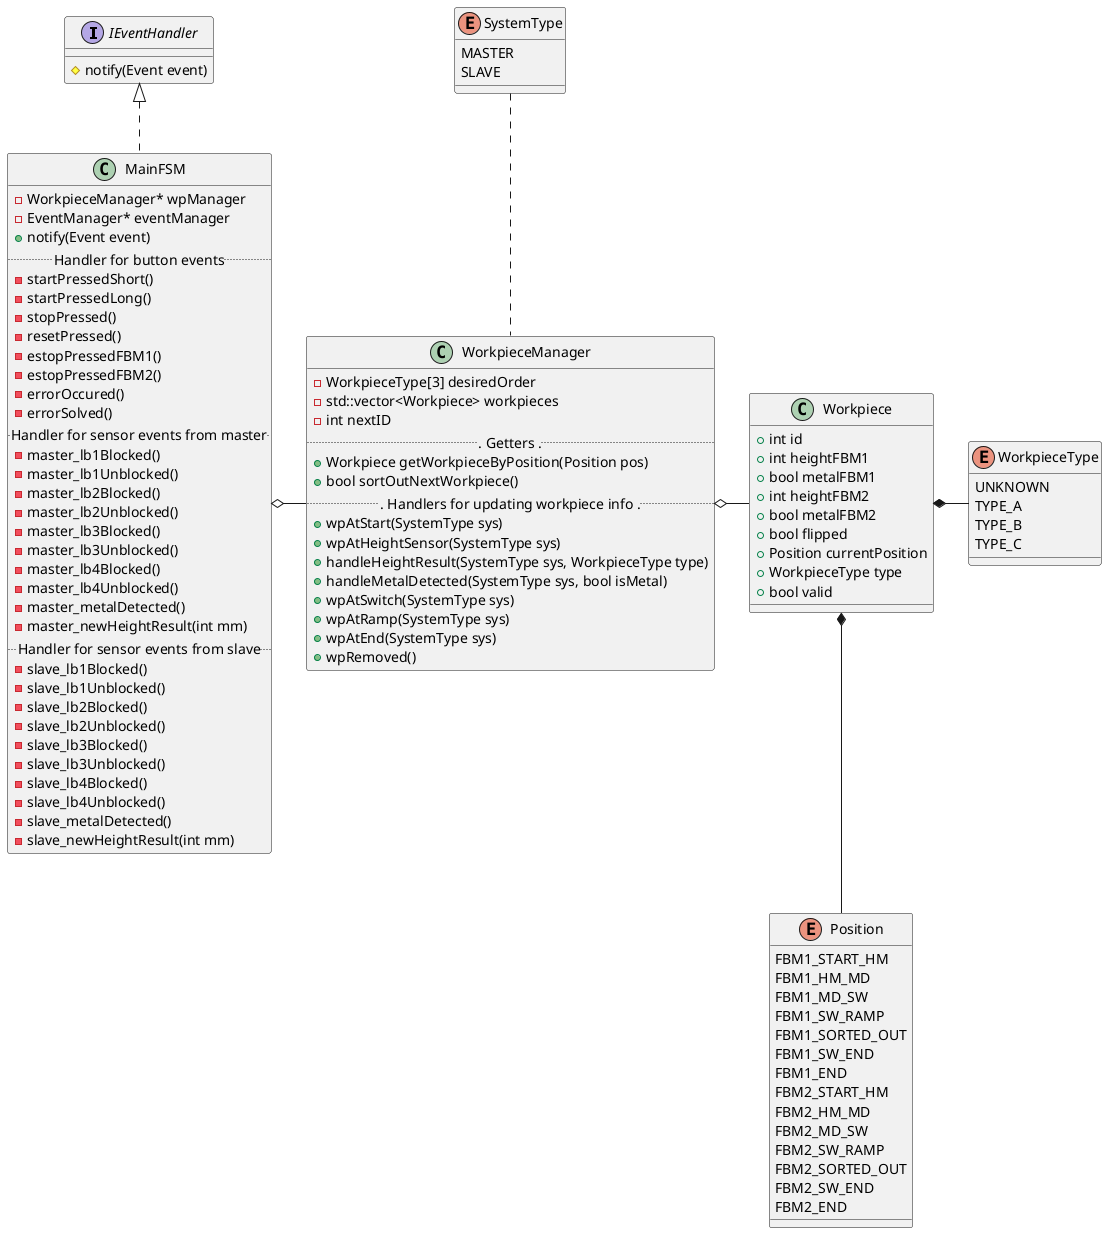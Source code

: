 @startuml
interface IEventHandler {
  #notify(Event event)
}

enum WorkpieceType {
  UNKNOWN
  TYPE_A
  TYPE_B
  TYPE_C
}

enum Position {
  FBM1_START_HM
  FBM1_HM_MD
  FBM1_MD_SW
  FBM1_SW_RAMP
  FBM1_SORTED_OUT
  FBM1_SW_END
  FBM1_END
  FBM2_START_HM
  FBM2_HM_MD
  FBM2_MD_SW
  FBM2_SW_RAMP
  FBM2_SORTED_OUT
  FBM2_SW_END
  FBM2_END
}

class Workpiece {
  +int id
  +int heightFBM1
  +bool metalFBM1
  +int heightFBM2
  +bool metalFBM2
  +bool flipped
  +Position currentPosition
  +WorkpieceType type
  +bool valid
}

Workpiece *-- Position
Workpiece *- WorkpieceType

enum SystemType {
  MASTER
  SLAVE
}

class WorkpieceManager {
  -WorkpieceType[3] desiredOrder
  -std::vector<Workpiece> workpieces
  -int nextID
  ... Getters ...
  +Workpiece getWorkpieceByPosition(Position pos)
  +bool sortOutNextWorkpiece()
  ... Handlers for updating workpiece info ...
  +wpAtStart(SystemType sys)
  +wpAtHeightSensor(SystemType sys)
  +handleHeightResult(SystemType sys, WorkpieceType type)
  +handleMetalDetected(SystemType sys, bool isMetal)
  +wpAtSwitch(SystemType sys)
  +wpAtRamp(SystemType sys)
  +wpAtEnd(SystemType sys)
  +wpRemoved()
}

WorkpieceManager o- Workpiece
SystemType .. WorkpieceManager

class MainFSM {
  -WorkpieceManager* wpManager
  -EventManager* eventManager
  +notify(Event event)
  .. Handler for button events ..
  -startPressedShort()
  -startPressedLong()
  -stopPressed()
  -resetPressed()
  -estopPressedFBM1()
  -estopPressedFBM2()
  -errorOccured()
  -errorSolved()
  .. Handler for sensor events from master ..
  -master_lb1Blocked()
  -master_lb1Unblocked()
  -master_lb2Blocked()
  -master_lb2Unblocked()
  -master_lb3Blocked()
  -master_lb3Unblocked()
  -master_lb4Blocked()
  -master_lb4Unblocked()
  -master_metalDetected()
  -master_newHeightResult(int mm)
  .. Handler for sensor events from slave ..
  -slave_lb1Blocked()
  -slave_lb1Unblocked()
  -slave_lb2Blocked()
  -slave_lb2Unblocked()
  -slave_lb3Blocked()
  -slave_lb3Unblocked()
  -slave_lb4Blocked()
  -slave_lb4Unblocked()
  -slave_metalDetected()
  -slave_newHeightResult(int mm)
}

IEventHandler <|.. MainFSM
MainFSM o- WorkpieceManager


@enduml